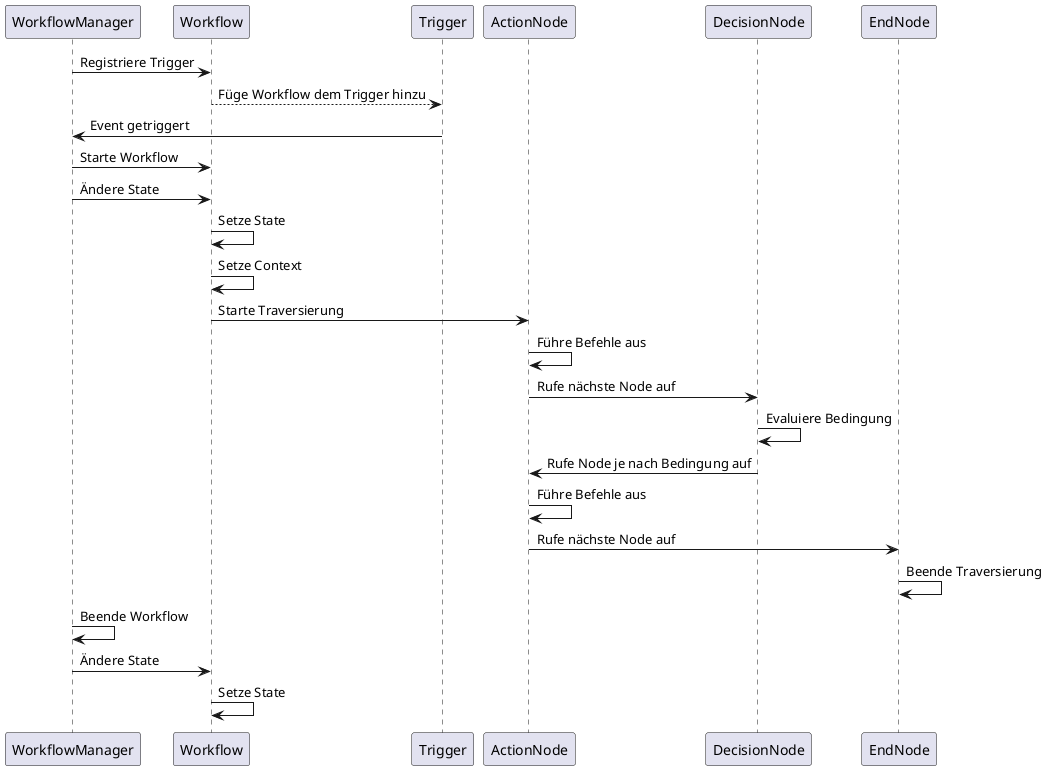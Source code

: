 @startuml
'https://plantuml.com/sequence-diagram

WorkflowManager -> Workflow : Registriere Trigger
Workflow --> Trigger : Füge Workflow dem Trigger hinzu

Trigger -> WorkflowManager : Event getriggert
WorkflowManager -> Workflow : Starte Workflow
WorkflowManager -> Workflow : Ändere State
Workflow -> Workflow : Setze State
Workflow -> Workflow : Setze Context

Workflow -> ActionNode : Starte Traversierung
ActionNode -> ActionNode : Führe Befehle aus
ActionNode -> DecisionNode : Rufe nächste Node auf
DecisionNode -> DecisionNode : Evaluiere Bedingung
DecisionNode -> ActionNode : Rufe Node je nach Bedingung auf
ActionNode -> ActionNode : Führe Befehle aus
ActionNode -> EndNode : Rufe nächste Node auf
EndNode -> EndNode : Beende Traversierung
WorkflowManager -> WorkflowManager : Beende Workflow
WorkflowManager -> Workflow : Ändere State
Workflow -> Workflow : Setze State
@enduml